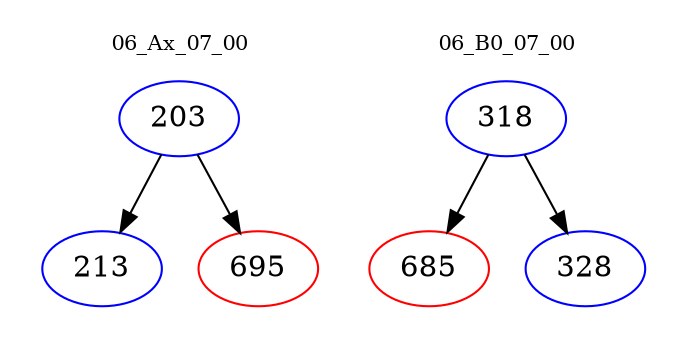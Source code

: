 digraph{
subgraph cluster_0 {
color = white
label = "06_Ax_07_00";
fontsize=10;
T0_203 [label="203", color="blue"]
T0_203 -> T0_213 [color="black"]
T0_213 [label="213", color="blue"]
T0_203 -> T0_695 [color="black"]
T0_695 [label="695", color="red"]
}
subgraph cluster_1 {
color = white
label = "06_B0_07_00";
fontsize=10;
T1_318 [label="318", color="blue"]
T1_318 -> T1_685 [color="black"]
T1_685 [label="685", color="red"]
T1_318 -> T1_328 [color="black"]
T1_328 [label="328", color="blue"]
}
}
